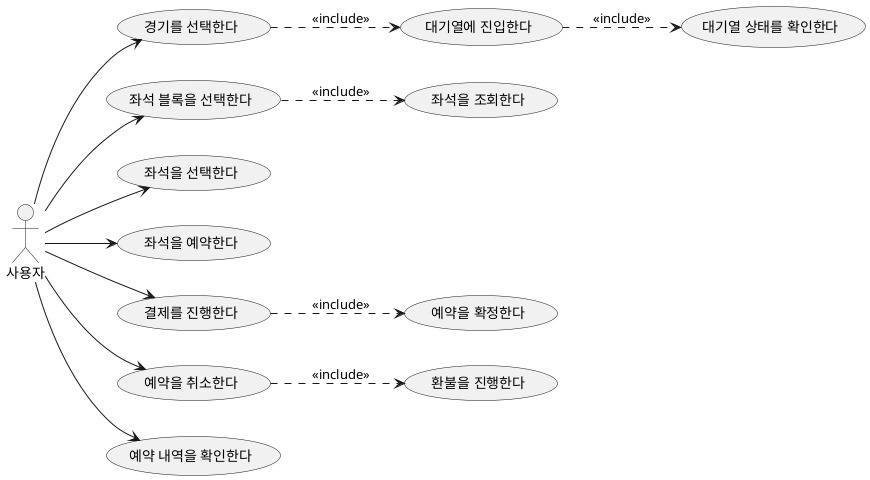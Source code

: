 @startuml
'https://plantuml.com/use-case-diagram

left to right direction
actor 사용자 as user

usecase "경기를 선택한다" as UC1
usecase "대기열에 진입한다" as UC1a
usecase "대기열 상태를 확인한다" as UC1b

usecase "좌석 블록을 선택한다" as UC2
usecase "좌석을 조회한다" as UC2a

usecase "좌석을 선택한다" as UC3
usecase "좌석을 예약한다" as UC4

usecase "결제를 진행한다" as UC5
usecase "예약을 확정한다" as UC5a

usecase "예약을 취소한다" as UC6
usecase "환불을 진행한다" as UC6a

usecase "예약 내역을 확인한다" as UC7

user --> UC1
UC1 ..> UC1a : <<include>>
UC1a ..> UC1b : <<include>>

user --> UC2
UC2 ..> UC2a : <<include>>

user --> UC3
user --> UC4

user --> UC5
UC5 ..> UC5a : <<include>>

user --> UC6
UC6 ..> UC6a : <<include>>

user --> UC7

@enduml
